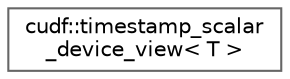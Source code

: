 digraph "类继承关系图"
{
 // LATEX_PDF_SIZE
  bgcolor="transparent";
  edge [fontname=Helvetica,fontsize=10,labelfontname=Helvetica,labelfontsize=10];
  node [fontname=Helvetica,fontsize=10,shape=box,height=0.2,width=0.4];
  rankdir="LR";
  Node0 [id="Node000000",label="cudf::timestamp_scalar\l_device_view\< T \>",height=0.2,width=0.4,color="grey40", fillcolor="white", style="filled",URL="$classcudf_1_1timestamp__scalar__device__view.html",tooltip=" "];
}
